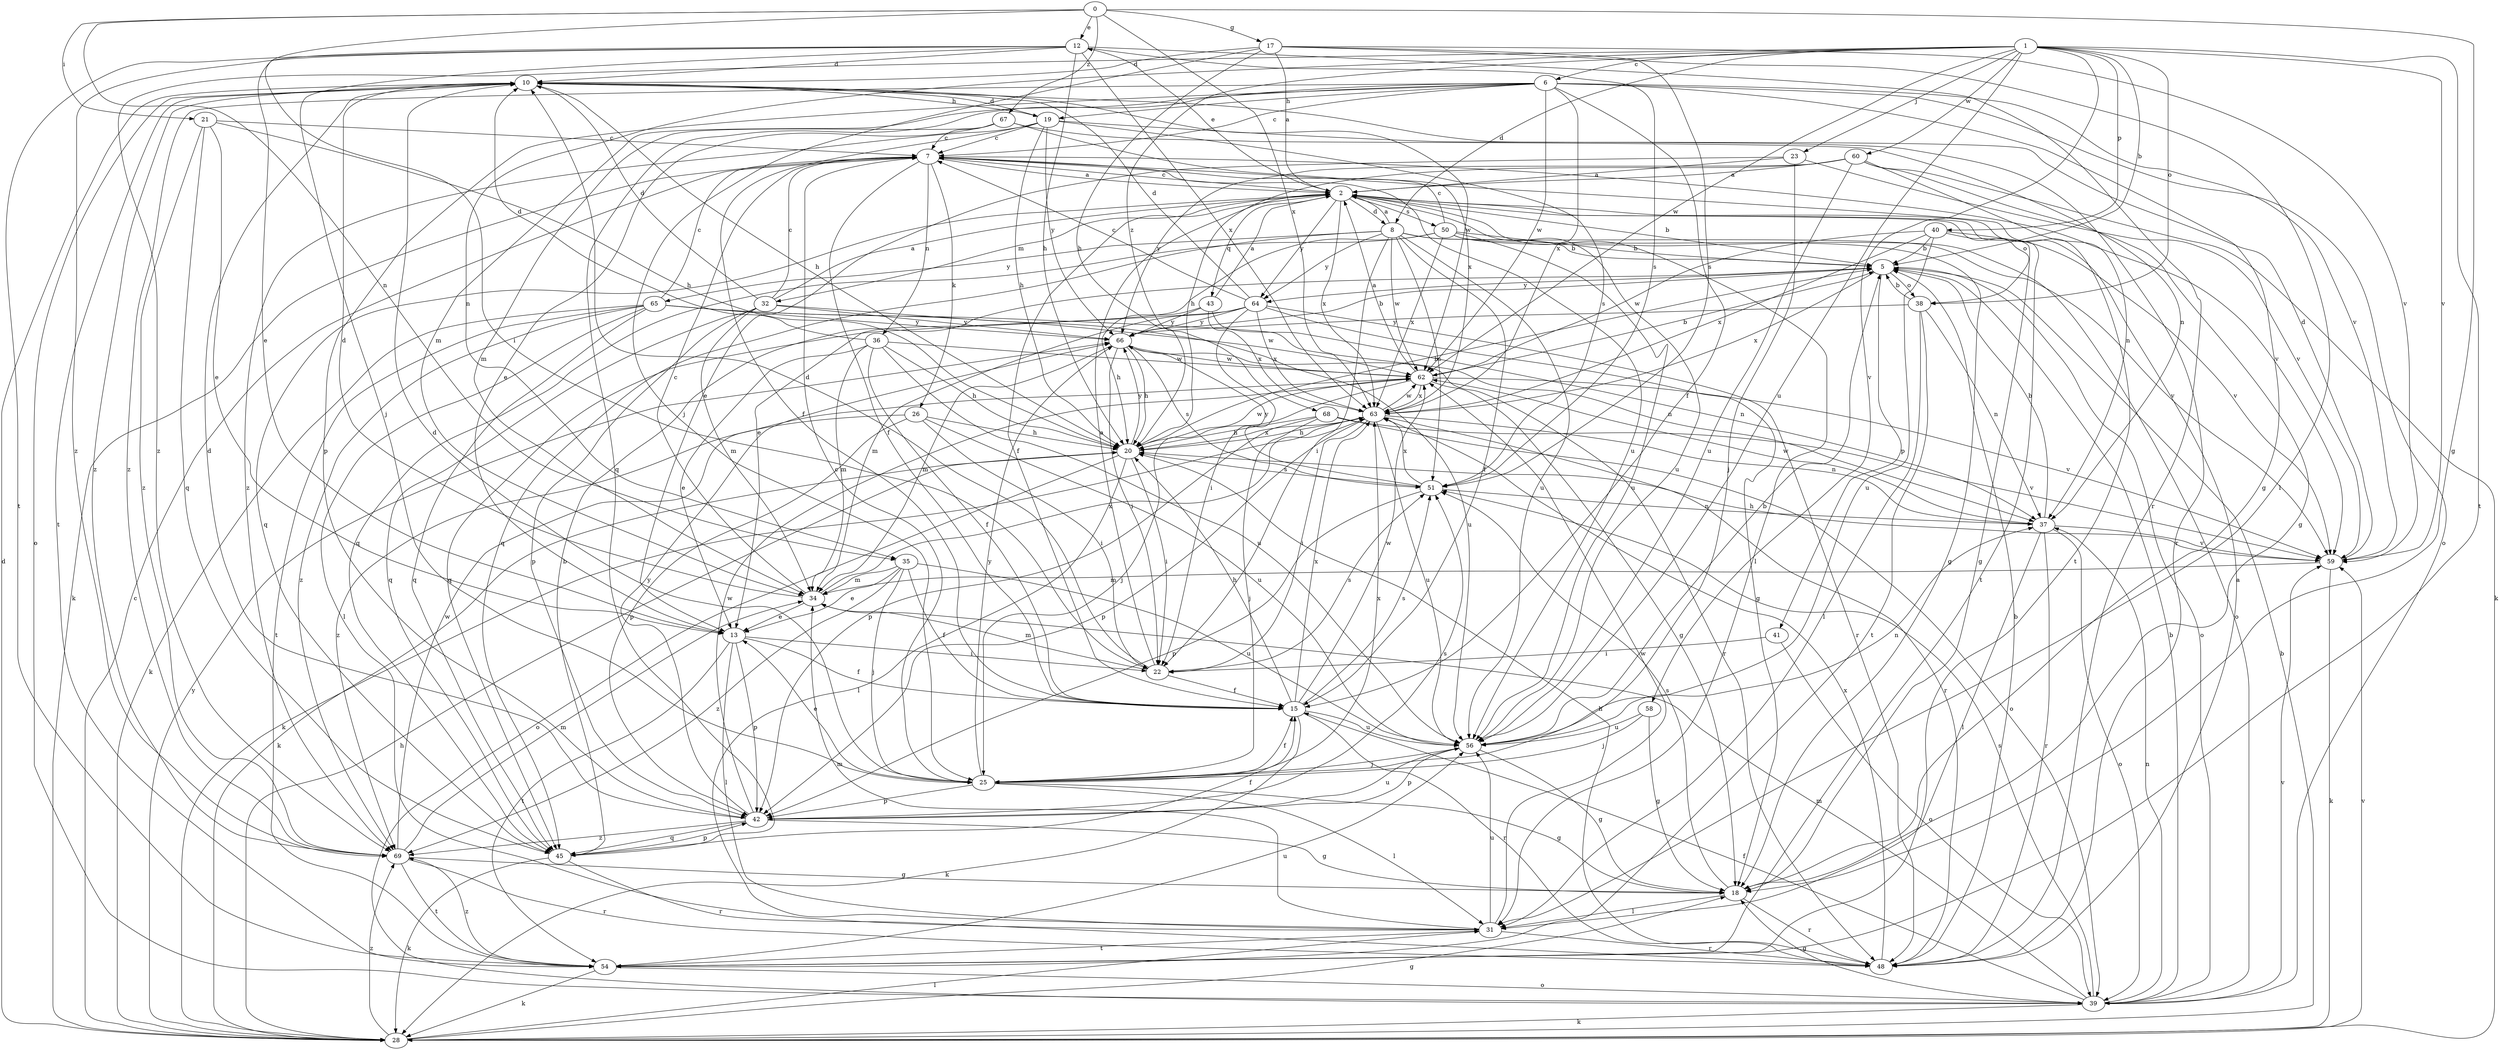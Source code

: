 strict digraph  {
0;
1;
2;
5;
6;
7;
8;
10;
12;
13;
15;
17;
18;
19;
20;
21;
22;
23;
25;
26;
28;
31;
32;
34;
35;
36;
37;
38;
39;
40;
41;
42;
43;
45;
48;
50;
51;
54;
56;
58;
59;
60;
62;
63;
64;
65;
66;
67;
68;
69;
0 -> 12  [label=e];
0 -> 17  [label=g];
0 -> 18  [label=g];
0 -> 21  [label=i];
0 -> 22  [label=i];
0 -> 35  [label=n];
0 -> 63  [label=x];
0 -> 67  [label=z];
1 -> 5  [label=b];
1 -> 6  [label=c];
1 -> 8  [label=d];
1 -> 23  [label=j];
1 -> 35  [label=n];
1 -> 38  [label=o];
1 -> 40  [label=p];
1 -> 54  [label=t];
1 -> 56  [label=u];
1 -> 58  [label=v];
1 -> 59  [label=v];
1 -> 60  [label=w];
1 -> 62  [label=w];
1 -> 68  [label=z];
1 -> 69  [label=z];
2 -> 5  [label=b];
2 -> 7  [label=c];
2 -> 8  [label=d];
2 -> 12  [label=e];
2 -> 15  [label=f];
2 -> 31  [label=l];
2 -> 32  [label=m];
2 -> 38  [label=o];
2 -> 43  [label=q];
2 -> 45  [label=q];
2 -> 50  [label=s];
2 -> 54  [label=t];
2 -> 56  [label=u];
2 -> 63  [label=x];
2 -> 64  [label=y];
5 -> 38  [label=o];
5 -> 39  [label=o];
5 -> 41  [label=p];
5 -> 63  [label=x];
5 -> 64  [label=y];
6 -> 7  [label=c];
6 -> 15  [label=f];
6 -> 18  [label=g];
6 -> 19  [label=h];
6 -> 34  [label=m];
6 -> 39  [label=o];
6 -> 42  [label=p];
6 -> 45  [label=q];
6 -> 59  [label=v];
6 -> 62  [label=w];
6 -> 63  [label=x];
6 -> 69  [label=z];
7 -> 2  [label=a];
7 -> 15  [label=f];
7 -> 26  [label=k];
7 -> 28  [label=k];
7 -> 36  [label=n];
7 -> 54  [label=t];
7 -> 56  [label=u];
7 -> 59  [label=v];
8 -> 2  [label=a];
8 -> 5  [label=b];
8 -> 15  [label=f];
8 -> 22  [label=i];
8 -> 45  [label=q];
8 -> 51  [label=s];
8 -> 56  [label=u];
8 -> 59  [label=v];
8 -> 62  [label=w];
8 -> 64  [label=y];
8 -> 65  [label=y];
10 -> 19  [label=h];
10 -> 20  [label=h];
10 -> 39  [label=o];
10 -> 54  [label=t];
10 -> 62  [label=w];
10 -> 69  [label=z];
12 -> 10  [label=d];
12 -> 13  [label=e];
12 -> 20  [label=h];
12 -> 25  [label=j];
12 -> 48  [label=r];
12 -> 51  [label=s];
12 -> 54  [label=t];
12 -> 63  [label=x];
12 -> 69  [label=z];
13 -> 15  [label=f];
13 -> 22  [label=i];
13 -> 31  [label=l];
13 -> 42  [label=p];
13 -> 54  [label=t];
15 -> 20  [label=h];
15 -> 28  [label=k];
15 -> 48  [label=r];
15 -> 51  [label=s];
15 -> 56  [label=u];
15 -> 62  [label=w];
15 -> 63  [label=x];
17 -> 2  [label=a];
17 -> 10  [label=d];
17 -> 20  [label=h];
17 -> 25  [label=j];
17 -> 31  [label=l];
17 -> 51  [label=s];
17 -> 59  [label=v];
18 -> 31  [label=l];
18 -> 48  [label=r];
18 -> 51  [label=s];
19 -> 7  [label=c];
19 -> 10  [label=d];
19 -> 15  [label=f];
19 -> 20  [label=h];
19 -> 48  [label=r];
19 -> 51  [label=s];
19 -> 66  [label=y];
19 -> 69  [label=z];
20 -> 5  [label=b];
20 -> 22  [label=i];
20 -> 28  [label=k];
20 -> 31  [label=l];
20 -> 39  [label=o];
20 -> 51  [label=s];
20 -> 62  [label=w];
20 -> 63  [label=x];
20 -> 66  [label=y];
21 -> 7  [label=c];
21 -> 13  [label=e];
21 -> 20  [label=h];
21 -> 45  [label=q];
21 -> 69  [label=z];
22 -> 2  [label=a];
22 -> 10  [label=d];
22 -> 15  [label=f];
22 -> 34  [label=m];
22 -> 51  [label=s];
23 -> 2  [label=a];
23 -> 13  [label=e];
23 -> 25  [label=j];
23 -> 59  [label=v];
25 -> 7  [label=c];
25 -> 10  [label=d];
25 -> 13  [label=e];
25 -> 15  [label=f];
25 -> 18  [label=g];
25 -> 31  [label=l];
25 -> 42  [label=p];
25 -> 63  [label=x];
25 -> 66  [label=y];
26 -> 20  [label=h];
26 -> 22  [label=i];
26 -> 42  [label=p];
26 -> 56  [label=u];
26 -> 69  [label=z];
28 -> 5  [label=b];
28 -> 7  [label=c];
28 -> 10  [label=d];
28 -> 18  [label=g];
28 -> 20  [label=h];
28 -> 31  [label=l];
28 -> 59  [label=v];
28 -> 66  [label=y];
28 -> 69  [label=z];
31 -> 34  [label=m];
31 -> 48  [label=r];
31 -> 54  [label=t];
31 -> 56  [label=u];
31 -> 62  [label=w];
32 -> 2  [label=a];
32 -> 7  [label=c];
32 -> 10  [label=d];
32 -> 34  [label=m];
32 -> 42  [label=p];
32 -> 45  [label=q];
32 -> 56  [label=u];
32 -> 66  [label=y];
34 -> 7  [label=c];
34 -> 10  [label=d];
34 -> 13  [label=e];
34 -> 63  [label=x];
35 -> 13  [label=e];
35 -> 15  [label=f];
35 -> 25  [label=j];
35 -> 34  [label=m];
35 -> 56  [label=u];
35 -> 69  [label=z];
36 -> 10  [label=d];
36 -> 13  [label=e];
36 -> 15  [label=f];
36 -> 20  [label=h];
36 -> 34  [label=m];
36 -> 56  [label=u];
36 -> 62  [label=w];
37 -> 5  [label=b];
37 -> 31  [label=l];
37 -> 39  [label=o];
37 -> 48  [label=r];
37 -> 59  [label=v];
37 -> 62  [label=w];
38 -> 5  [label=b];
38 -> 31  [label=l];
38 -> 37  [label=n];
38 -> 54  [label=t];
38 -> 66  [label=y];
39 -> 5  [label=b];
39 -> 15  [label=f];
39 -> 18  [label=g];
39 -> 28  [label=k];
39 -> 34  [label=m];
39 -> 37  [label=n];
39 -> 51  [label=s];
39 -> 59  [label=v];
40 -> 5  [label=b];
40 -> 18  [label=g];
40 -> 56  [label=u];
40 -> 59  [label=v];
40 -> 62  [label=w];
40 -> 63  [label=x];
41 -> 22  [label=i];
41 -> 39  [label=o];
42 -> 10  [label=d];
42 -> 18  [label=g];
42 -> 45  [label=q];
42 -> 51  [label=s];
42 -> 56  [label=u];
42 -> 62  [label=w];
42 -> 66  [label=y];
42 -> 69  [label=z];
43 -> 2  [label=a];
43 -> 20  [label=h];
43 -> 37  [label=n];
43 -> 63  [label=x];
43 -> 66  [label=y];
45 -> 5  [label=b];
45 -> 15  [label=f];
45 -> 28  [label=k];
45 -> 42  [label=p];
45 -> 48  [label=r];
48 -> 2  [label=a];
48 -> 5  [label=b];
48 -> 20  [label=h];
48 -> 63  [label=x];
50 -> 5  [label=b];
50 -> 7  [label=c];
50 -> 13  [label=e];
50 -> 18  [label=g];
50 -> 39  [label=o];
50 -> 45  [label=q];
50 -> 56  [label=u];
50 -> 63  [label=x];
51 -> 37  [label=n];
51 -> 42  [label=p];
51 -> 63  [label=x];
51 -> 66  [label=y];
54 -> 28  [label=k];
54 -> 39  [label=o];
54 -> 56  [label=u];
54 -> 69  [label=z];
56 -> 5  [label=b];
56 -> 18  [label=g];
56 -> 25  [label=j];
56 -> 37  [label=n];
56 -> 42  [label=p];
58 -> 18  [label=g];
58 -> 25  [label=j];
58 -> 56  [label=u];
59 -> 10  [label=d];
59 -> 20  [label=h];
59 -> 28  [label=k];
59 -> 34  [label=m];
60 -> 2  [label=a];
60 -> 18  [label=g];
60 -> 20  [label=h];
60 -> 28  [label=k];
60 -> 37  [label=n];
60 -> 56  [label=u];
60 -> 66  [label=y];
62 -> 2  [label=a];
62 -> 5  [label=b];
62 -> 18  [label=g];
62 -> 25  [label=j];
62 -> 59  [label=v];
62 -> 63  [label=x];
63 -> 20  [label=h];
63 -> 22  [label=i];
63 -> 28  [label=k];
63 -> 37  [label=n];
63 -> 42  [label=p];
63 -> 48  [label=r];
63 -> 56  [label=u];
63 -> 62  [label=w];
64 -> 7  [label=c];
64 -> 10  [label=d];
64 -> 18  [label=g];
64 -> 22  [label=i];
64 -> 34  [label=m];
64 -> 45  [label=q];
64 -> 48  [label=r];
64 -> 63  [label=x];
64 -> 66  [label=y];
65 -> 7  [label=c];
65 -> 28  [label=k];
65 -> 31  [label=l];
65 -> 37  [label=n];
65 -> 45  [label=q];
65 -> 54  [label=t];
65 -> 62  [label=w];
65 -> 66  [label=y];
65 -> 69  [label=z];
66 -> 5  [label=b];
66 -> 20  [label=h];
66 -> 22  [label=i];
66 -> 34  [label=m];
66 -> 48  [label=r];
66 -> 51  [label=s];
66 -> 62  [label=w];
67 -> 7  [label=c];
67 -> 13  [label=e];
67 -> 34  [label=m];
67 -> 37  [label=n];
67 -> 63  [label=x];
68 -> 20  [label=h];
68 -> 25  [label=j];
68 -> 39  [label=o];
68 -> 42  [label=p];
68 -> 59  [label=v];
69 -> 18  [label=g];
69 -> 34  [label=m];
69 -> 48  [label=r];
69 -> 54  [label=t];
69 -> 62  [label=w];
}
